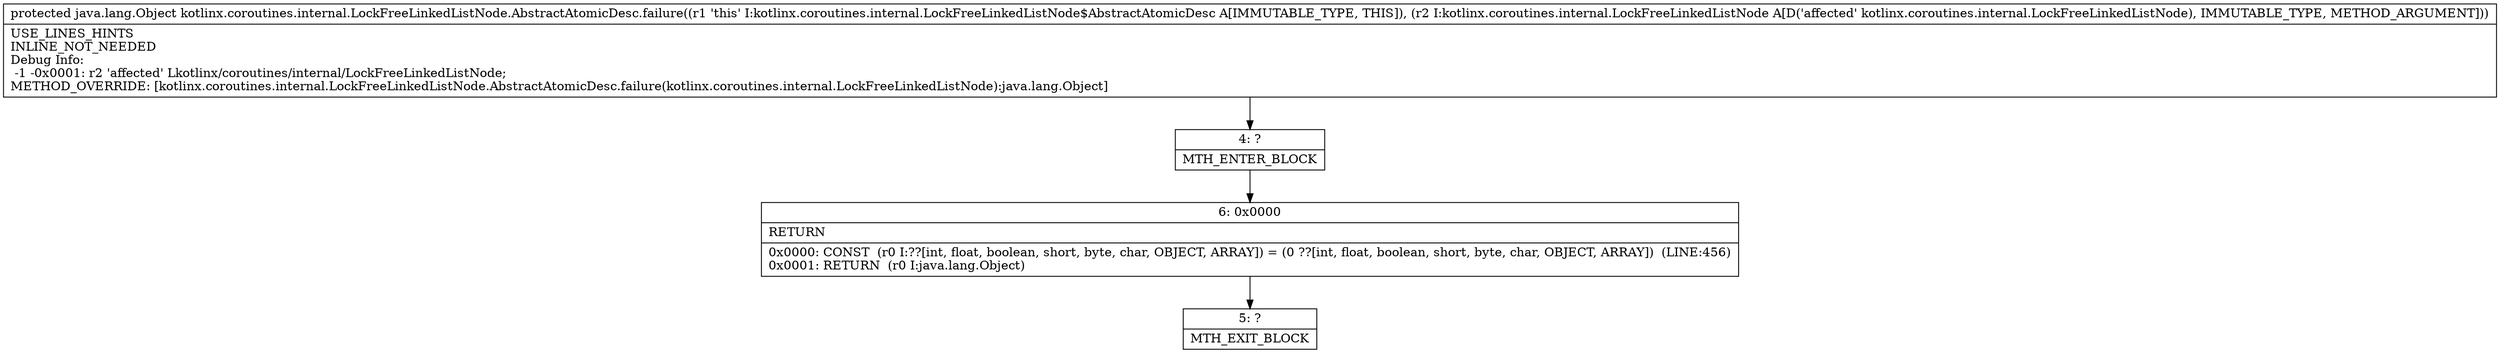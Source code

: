 digraph "CFG forkotlinx.coroutines.internal.LockFreeLinkedListNode.AbstractAtomicDesc.failure(Lkotlinx\/coroutines\/internal\/LockFreeLinkedListNode;)Ljava\/lang\/Object;" {
Node_4 [shape=record,label="{4\:\ ?|MTH_ENTER_BLOCK\l}"];
Node_6 [shape=record,label="{6\:\ 0x0000|RETURN\l|0x0000: CONST  (r0 I:??[int, float, boolean, short, byte, char, OBJECT, ARRAY]) = (0 ??[int, float, boolean, short, byte, char, OBJECT, ARRAY])  (LINE:456)\l0x0001: RETURN  (r0 I:java.lang.Object) \l}"];
Node_5 [shape=record,label="{5\:\ ?|MTH_EXIT_BLOCK\l}"];
MethodNode[shape=record,label="{protected java.lang.Object kotlinx.coroutines.internal.LockFreeLinkedListNode.AbstractAtomicDesc.failure((r1 'this' I:kotlinx.coroutines.internal.LockFreeLinkedListNode$AbstractAtomicDesc A[IMMUTABLE_TYPE, THIS]), (r2 I:kotlinx.coroutines.internal.LockFreeLinkedListNode A[D('affected' kotlinx.coroutines.internal.LockFreeLinkedListNode), IMMUTABLE_TYPE, METHOD_ARGUMENT]))  | USE_LINES_HINTS\lINLINE_NOT_NEEDED\lDebug Info:\l  \-1 \-0x0001: r2 'affected' Lkotlinx\/coroutines\/internal\/LockFreeLinkedListNode;\lMETHOD_OVERRIDE: [kotlinx.coroutines.internal.LockFreeLinkedListNode.AbstractAtomicDesc.failure(kotlinx.coroutines.internal.LockFreeLinkedListNode):java.lang.Object]\l}"];
MethodNode -> Node_4;Node_4 -> Node_6;
Node_6 -> Node_5;
}

